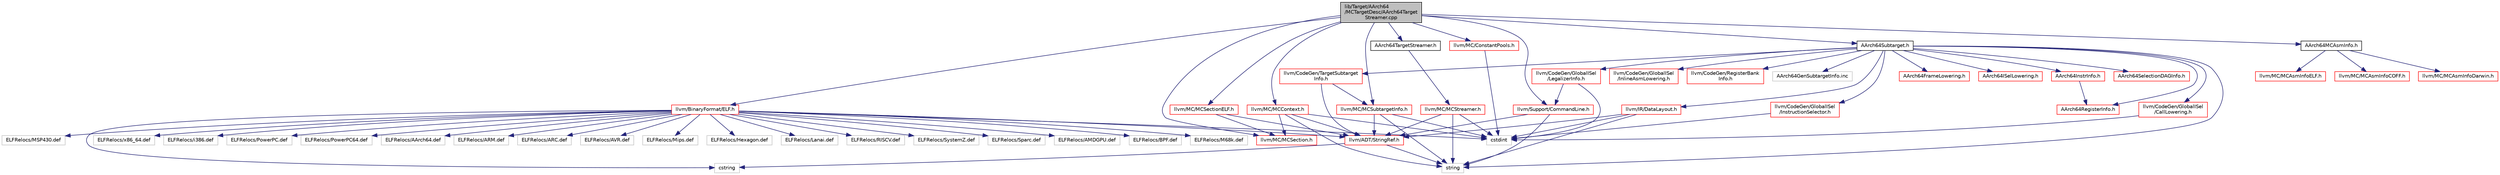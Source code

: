 digraph "lib/Target/AArch64/MCTargetDesc/AArch64TargetStreamer.cpp"
{
 // LATEX_PDF_SIZE
  bgcolor="transparent";
  edge [fontname="Helvetica",fontsize="10",labelfontname="Helvetica",labelfontsize="10"];
  node [fontname="Helvetica",fontsize="10",shape=record];
  Node1 [label="lib/Target/AArch64\l/MCTargetDesc/AArch64Target\lStreamer.cpp",height=0.2,width=0.4,color="black", fillcolor="grey75", style="filled", fontcolor="black",tooltip=" "];
  Node1 -> Node2 [color="midnightblue",fontsize="10",style="solid",fontname="Helvetica"];
  Node2 [label="AArch64TargetStreamer.h",height=0.2,width=0.4,color="black",URL="$AArch64TargetStreamer_8h.html",tooltip=" "];
  Node2 -> Node3 [color="midnightblue",fontsize="10",style="solid",fontname="Helvetica"];
  Node3 [label="llvm/MC/MCStreamer.h",height=0.2,width=0.4,color="red",URL="$MCStreamer_8h.html",tooltip=" "];
  Node3 -> Node56 [color="midnightblue",fontsize="10",style="solid",fontname="Helvetica"];
  Node56 [label="llvm/ADT/StringRef.h",height=0.2,width=0.4,color="red",URL="$StringRef_8h.html",tooltip=" "];
  Node56 -> Node20 [color="midnightblue",fontsize="10",style="solid",fontname="Helvetica"];
  Node20 [label="cstring",height=0.2,width=0.4,color="grey75",tooltip=" "];
  Node56 -> Node28 [color="midnightblue",fontsize="10",style="solid",fontname="Helvetica"];
  Node28 [label="string",height=0.2,width=0.4,color="grey75",tooltip=" "];
  Node3 -> Node17 [color="midnightblue",fontsize="10",style="solid",fontname="Helvetica"];
  Node17 [label="cstdint",height=0.2,width=0.4,color="grey75",tooltip=" "];
  Node3 -> Node28 [color="midnightblue",fontsize="10",style="solid",fontname="Helvetica"];
  Node1 -> Node103 [color="midnightblue",fontsize="10",style="solid",fontname="Helvetica"];
  Node103 [label="AArch64MCAsmInfo.h",height=0.2,width=0.4,color="black",URL="$AArch64MCAsmInfo_8h.html",tooltip=" "];
  Node103 -> Node104 [color="midnightblue",fontsize="10",style="solid",fontname="Helvetica"];
  Node104 [label="llvm/MC/MCAsmInfoCOFF.h",height=0.2,width=0.4,color="red",URL="$MCAsmInfoCOFF_8h.html",tooltip=" "];
  Node103 -> Node108 [color="midnightblue",fontsize="10",style="solid",fontname="Helvetica"];
  Node108 [label="llvm/MC/MCAsmInfoDarwin.h",height=0.2,width=0.4,color="red",URL="$MCAsmInfoDarwin_8h.html",tooltip=" "];
  Node103 -> Node109 [color="midnightblue",fontsize="10",style="solid",fontname="Helvetica"];
  Node109 [label="llvm/MC/MCAsmInfoELF.h",height=0.2,width=0.4,color="red",URL="$MCAsmInfoELF_8h.html",tooltip=" "];
  Node1 -> Node110 [color="midnightblue",fontsize="10",style="solid",fontname="Helvetica"];
  Node110 [label="AArch64Subtarget.h",height=0.2,width=0.4,color="black",URL="$AArch64Subtarget_8h.html",tooltip=" "];
  Node110 -> Node111 [color="midnightblue",fontsize="10",style="solid",fontname="Helvetica"];
  Node111 [label="AArch64FrameLowering.h",height=0.2,width=0.4,color="red",URL="$AArch64FrameLowering_8h.html",tooltip=" "];
  Node110 -> Node183 [color="midnightblue",fontsize="10",style="solid",fontname="Helvetica"];
  Node183 [label="AArch64ISelLowering.h",height=0.2,width=0.4,color="red",URL="$AArch64ISelLowering_8h.html",tooltip=" "];
  Node110 -> Node273 [color="midnightblue",fontsize="10",style="solid",fontname="Helvetica"];
  Node273 [label="AArch64InstrInfo.h",height=0.2,width=0.4,color="red",URL="$AArch64InstrInfo_8h.html",tooltip=" "];
  Node273 -> Node274 [color="midnightblue",fontsize="10",style="solid",fontname="Helvetica"];
  Node274 [label="AArch64RegisterInfo.h",height=0.2,width=0.4,color="red",URL="$AArch64RegisterInfo_8h.html",tooltip=" "];
  Node110 -> Node274 [color="midnightblue",fontsize="10",style="solid",fontname="Helvetica"];
  Node110 -> Node304 [color="midnightblue",fontsize="10",style="solid",fontname="Helvetica"];
  Node304 [label="AArch64SelectionDAGInfo.h",height=0.2,width=0.4,color="red",URL="$AArch64SelectionDAGInfo_8h.html",tooltip=" "];
  Node110 -> Node306 [color="midnightblue",fontsize="10",style="solid",fontname="Helvetica"];
  Node306 [label="llvm/CodeGen/GlobalISel\l/CallLowering.h",height=0.2,width=0.4,color="red",URL="$CallLowering_8h.html",tooltip=" "];
  Node306 -> Node17 [color="midnightblue",fontsize="10",style="solid",fontname="Helvetica"];
  Node110 -> Node307 [color="midnightblue",fontsize="10",style="solid",fontname="Helvetica"];
  Node307 [label="llvm/CodeGen/GlobalISel\l/InlineAsmLowering.h",height=0.2,width=0.4,color="red",URL="$InlineAsmLowering_8h.html",tooltip=" "];
  Node110 -> Node308 [color="midnightblue",fontsize="10",style="solid",fontname="Helvetica"];
  Node308 [label="llvm/CodeGen/GlobalISel\l/InstructionSelector.h",height=0.2,width=0.4,color="red",URL="$InstructionSelector_8h.html",tooltip=" "];
  Node308 -> Node17 [color="midnightblue",fontsize="10",style="solid",fontname="Helvetica"];
  Node110 -> Node309 [color="midnightblue",fontsize="10",style="solid",fontname="Helvetica"];
  Node309 [label="llvm/CodeGen/GlobalISel\l/LegalizerInfo.h",height=0.2,width=0.4,color="red",URL="$LegalizerInfo_8h.html",tooltip=" "];
  Node309 -> Node264 [color="midnightblue",fontsize="10",style="solid",fontname="Helvetica"];
  Node264 [label="llvm/Support/CommandLine.h",height=0.2,width=0.4,color="red",URL="$CommandLine_8h.html",tooltip=" "];
  Node264 -> Node56 [color="midnightblue",fontsize="10",style="solid",fontname="Helvetica"];
  Node264 -> Node28 [color="midnightblue",fontsize="10",style="solid",fontname="Helvetica"];
  Node309 -> Node17 [color="midnightblue",fontsize="10",style="solid",fontname="Helvetica"];
  Node110 -> Node312 [color="midnightblue",fontsize="10",style="solid",fontname="Helvetica"];
  Node312 [label="llvm/CodeGen/RegisterBank\lInfo.h",height=0.2,width=0.4,color="red",URL="$RegisterBankInfo_8h.html",tooltip=" "];
  Node110 -> Node290 [color="midnightblue",fontsize="10",style="solid",fontname="Helvetica"];
  Node290 [label="llvm/CodeGen/TargetSubtarget\lInfo.h",height=0.2,width=0.4,color="red",URL="$TargetSubtargetInfo_8h.html",tooltip=" "];
  Node290 -> Node56 [color="midnightblue",fontsize="10",style="solid",fontname="Helvetica"];
  Node290 -> Node296 [color="midnightblue",fontsize="10",style="solid",fontname="Helvetica"];
  Node296 [label="llvm/MC/MCSubtargetInfo.h",height=0.2,width=0.4,color="red",URL="$MCSubtargetInfo_8h.html",tooltip=" "];
  Node296 -> Node56 [color="midnightblue",fontsize="10",style="solid",fontname="Helvetica"];
  Node296 -> Node17 [color="midnightblue",fontsize="10",style="solid",fontname="Helvetica"];
  Node296 -> Node28 [color="midnightblue",fontsize="10",style="solid",fontname="Helvetica"];
  Node110 -> Node200 [color="midnightblue",fontsize="10",style="solid",fontname="Helvetica"];
  Node200 [label="llvm/IR/DataLayout.h",height=0.2,width=0.4,color="red",URL="$DataLayout_8h.html",tooltip=" "];
  Node200 -> Node56 [color="midnightblue",fontsize="10",style="solid",fontname="Helvetica"];
  Node200 -> Node17 [color="midnightblue",fontsize="10",style="solid",fontname="Helvetica"];
  Node200 -> Node28 [color="midnightblue",fontsize="10",style="solid",fontname="Helvetica"];
  Node110 -> Node28 [color="midnightblue",fontsize="10",style="solid",fontname="Helvetica"];
  Node110 -> Node188 [color="midnightblue",fontsize="10",style="solid",fontname="Helvetica"];
  Node188 [label="AArch64GenSubtargetInfo.inc",height=0.2,width=0.4,color="grey75",tooltip=" "];
  Node1 -> Node313 [color="midnightblue",fontsize="10",style="solid",fontname="Helvetica"];
  Node313 [label="llvm/BinaryFormat/ELF.h",height=0.2,width=0.4,color="red",URL="$BinaryFormat_2ELF_8h.html",tooltip=" "];
  Node313 -> Node56 [color="midnightblue",fontsize="10",style="solid",fontname="Helvetica"];
  Node313 -> Node17 [color="midnightblue",fontsize="10",style="solid",fontname="Helvetica"];
  Node313 -> Node20 [color="midnightblue",fontsize="10",style="solid",fontname="Helvetica"];
  Node313 -> Node314 [color="midnightblue",fontsize="10",style="solid",fontname="Helvetica"];
  Node314 [label="ELFRelocs/x86_64.def",height=0.2,width=0.4,color="grey75",tooltip=" "];
  Node313 -> Node315 [color="midnightblue",fontsize="10",style="solid",fontname="Helvetica"];
  Node315 [label="ELFRelocs/i386.def",height=0.2,width=0.4,color="grey75",tooltip=" "];
  Node313 -> Node316 [color="midnightblue",fontsize="10",style="solid",fontname="Helvetica"];
  Node316 [label="ELFRelocs/PowerPC.def",height=0.2,width=0.4,color="grey75",tooltip=" "];
  Node313 -> Node317 [color="midnightblue",fontsize="10",style="solid",fontname="Helvetica"];
  Node317 [label="ELFRelocs/PowerPC64.def",height=0.2,width=0.4,color="grey75",tooltip=" "];
  Node313 -> Node318 [color="midnightblue",fontsize="10",style="solid",fontname="Helvetica"];
  Node318 [label="ELFRelocs/AArch64.def",height=0.2,width=0.4,color="grey75",tooltip=" "];
  Node313 -> Node319 [color="midnightblue",fontsize="10",style="solid",fontname="Helvetica"];
  Node319 [label="ELFRelocs/ARM.def",height=0.2,width=0.4,color="grey75",tooltip=" "];
  Node313 -> Node320 [color="midnightblue",fontsize="10",style="solid",fontname="Helvetica"];
  Node320 [label="ELFRelocs/ARC.def",height=0.2,width=0.4,color="grey75",tooltip=" "];
  Node313 -> Node321 [color="midnightblue",fontsize="10",style="solid",fontname="Helvetica"];
  Node321 [label="ELFRelocs/AVR.def",height=0.2,width=0.4,color="grey75",tooltip=" "];
  Node313 -> Node322 [color="midnightblue",fontsize="10",style="solid",fontname="Helvetica"];
  Node322 [label="ELFRelocs/Mips.def",height=0.2,width=0.4,color="grey75",tooltip=" "];
  Node313 -> Node323 [color="midnightblue",fontsize="10",style="solid",fontname="Helvetica"];
  Node323 [label="ELFRelocs/Hexagon.def",height=0.2,width=0.4,color="grey75",tooltip=" "];
  Node313 -> Node324 [color="midnightblue",fontsize="10",style="solid",fontname="Helvetica"];
  Node324 [label="ELFRelocs/Lanai.def",height=0.2,width=0.4,color="grey75",tooltip=" "];
  Node313 -> Node325 [color="midnightblue",fontsize="10",style="solid",fontname="Helvetica"];
  Node325 [label="ELFRelocs/RISCV.def",height=0.2,width=0.4,color="grey75",tooltip=" "];
  Node313 -> Node326 [color="midnightblue",fontsize="10",style="solid",fontname="Helvetica"];
  Node326 [label="ELFRelocs/SystemZ.def",height=0.2,width=0.4,color="grey75",tooltip=" "];
  Node313 -> Node327 [color="midnightblue",fontsize="10",style="solid",fontname="Helvetica"];
  Node327 [label="ELFRelocs/Sparc.def",height=0.2,width=0.4,color="grey75",tooltip=" "];
  Node313 -> Node328 [color="midnightblue",fontsize="10",style="solid",fontname="Helvetica"];
  Node328 [label="ELFRelocs/AMDGPU.def",height=0.2,width=0.4,color="grey75",tooltip=" "];
  Node313 -> Node329 [color="midnightblue",fontsize="10",style="solid",fontname="Helvetica"];
  Node329 [label="ELFRelocs/BPF.def",height=0.2,width=0.4,color="grey75",tooltip=" "];
  Node313 -> Node330 [color="midnightblue",fontsize="10",style="solid",fontname="Helvetica"];
  Node330 [label="ELFRelocs/M68k.def",height=0.2,width=0.4,color="grey75",tooltip=" "];
  Node313 -> Node331 [color="midnightblue",fontsize="10",style="solid",fontname="Helvetica"];
  Node331 [label="ELFRelocs/MSP430.def",height=0.2,width=0.4,color="grey75",tooltip=" "];
  Node1 -> Node337 [color="midnightblue",fontsize="10",style="solid",fontname="Helvetica"];
  Node337 [label="llvm/MC/ConstantPools.h",height=0.2,width=0.4,color="red",URL="$ConstantPools_8h.html",tooltip=" "];
  Node337 -> Node17 [color="midnightblue",fontsize="10",style="solid",fontname="Helvetica"];
  Node1 -> Node338 [color="midnightblue",fontsize="10",style="solid",fontname="Helvetica"];
  Node338 [label="llvm/MC/MCContext.h",height=0.2,width=0.4,color="red",URL="$MCContext_8h.html",tooltip=" "];
  Node338 -> Node56 [color="midnightblue",fontsize="10",style="solid",fontname="Helvetica"];
  Node338 -> Node345 [color="midnightblue",fontsize="10",style="solid",fontname="Helvetica"];
  Node345 [label="llvm/MC/MCSection.h",height=0.2,width=0.4,color="red",URL="$MCSection_8h.html",tooltip=" "];
  Node338 -> Node17 [color="midnightblue",fontsize="10",style="solid",fontname="Helvetica"];
  Node338 -> Node28 [color="midnightblue",fontsize="10",style="solid",fontname="Helvetica"];
  Node1 -> Node345 [color="midnightblue",fontsize="10",style="solid",fontname="Helvetica"];
  Node1 -> Node347 [color="midnightblue",fontsize="10",style="solid",fontname="Helvetica"];
  Node347 [label="llvm/MC/MCSectionELF.h",height=0.2,width=0.4,color="red",URL="$MCSectionELF_8h.html",tooltip=" "];
  Node347 -> Node56 [color="midnightblue",fontsize="10",style="solid",fontname="Helvetica"];
  Node347 -> Node345 [color="midnightblue",fontsize="10",style="solid",fontname="Helvetica"];
  Node1 -> Node296 [color="midnightblue",fontsize="10",style="solid",fontname="Helvetica"];
  Node1 -> Node264 [color="midnightblue",fontsize="10",style="solid",fontname="Helvetica"];
}
